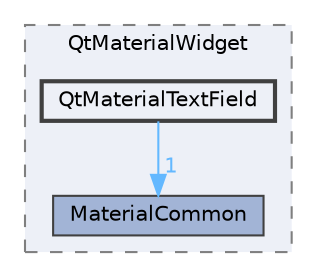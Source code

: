 digraph "QtMaterialTextField"
{
 // LATEX_PDF_SIZE
  bgcolor="transparent";
  edge [fontname=Helvetica,fontsize=10,labelfontname=Helvetica,labelfontsize=10];
  node [fontname=Helvetica,fontsize=10,shape=box,height=0.2,width=0.4];
  compound=true
  subgraph clusterdir_b95b73a9da1c57040a996fcdd774df29 {
    graph [ bgcolor="#edf0f7", pencolor="grey50", label="QtMaterialWidget", fontname=Helvetica,fontsize=10 style="filled,dashed", URL="dir_b95b73a9da1c57040a996fcdd774df29.html",tooltip=""]
  dir_71049d8f42613f939131e1ce53e0d1fd [label="MaterialCommon", fillcolor="#a2b4d6", color="grey25", style="filled", URL="dir_71049d8f42613f939131e1ce53e0d1fd.html",tooltip=""];
  dir_d7c29a2ee23e667e6efe621ab7b9e907 [label="QtMaterialTextField", fillcolor="#edf0f7", color="grey25", style="filled,bold", URL="dir_d7c29a2ee23e667e6efe621ab7b9e907.html",tooltip=""];
  }
  dir_d7c29a2ee23e667e6efe621ab7b9e907->dir_71049d8f42613f939131e1ce53e0d1fd [headlabel="1", labeldistance=1.5 headhref="dir_000301_000202.html" href="dir_000301_000202.html" color="steelblue1" fontcolor="steelblue1"];
}
